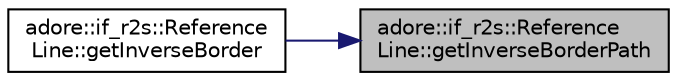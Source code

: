 digraph "adore::if_r2s::ReferenceLine::getInverseBorderPath"
{
 // LATEX_PDF_SIZE
  edge [fontname="Helvetica",fontsize="10",labelfontname="Helvetica",labelfontsize="10"];
  node [fontname="Helvetica",fontsize="10",shape=record];
  rankdir="RL";
  Node1 [label="adore::if_r2s::Reference\lLine::getInverseBorderPath",height=0.2,width=0.4,color="black", fillcolor="grey75", style="filled", fontcolor="black",tooltip=" "];
  Node1 -> Node2 [dir="back",color="midnightblue",fontsize="10",style="solid",fontname="Helvetica"];
  Node2 [label="adore::if_r2s::Reference\lLine::getInverseBorder",height=0.2,width=0.4,color="black", fillcolor="white", style="filled",URL="$structadore_1_1if__r2s_1_1ReferenceLine.html#af874511034aedf7c992a950288d7cc60",tooltip=" "];
}
